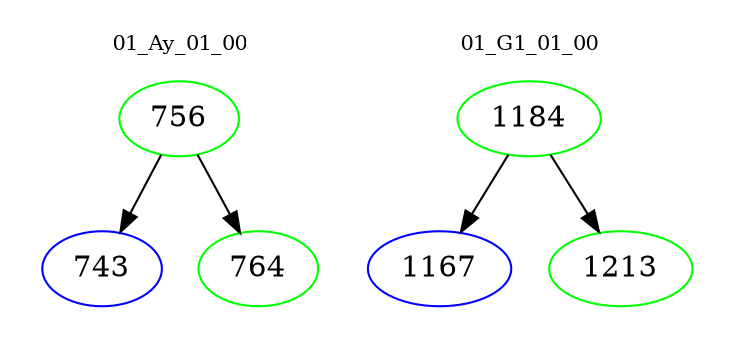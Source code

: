 digraph{
subgraph cluster_0 {
color = white
label = "01_Ay_01_00";
fontsize=10;
T0_756 [label="756", color="green"]
T0_756 -> T0_743 [color="black"]
T0_743 [label="743", color="blue"]
T0_756 -> T0_764 [color="black"]
T0_764 [label="764", color="green"]
}
subgraph cluster_1 {
color = white
label = "01_G1_01_00";
fontsize=10;
T1_1184 [label="1184", color="green"]
T1_1184 -> T1_1167 [color="black"]
T1_1167 [label="1167", color="blue"]
T1_1184 -> T1_1213 [color="black"]
T1_1213 [label="1213", color="green"]
}
}
